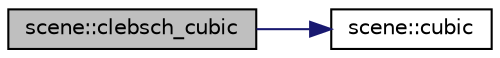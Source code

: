 digraph "scene::clebsch_cubic"
{
  edge [fontname="Helvetica",fontsize="10",labelfontname="Helvetica",labelfontsize="10"];
  node [fontname="Helvetica",fontsize="10",shape=record];
  rankdir="LR";
  Node8 [label="scene::clebsch_cubic",height=0.2,width=0.4,color="black", fillcolor="grey75", style="filled", fontcolor="black"];
  Node8 -> Node9 [color="midnightblue",fontsize="10",style="solid",fontname="Helvetica"];
  Node9 [label="scene::cubic",height=0.2,width=0.4,color="black", fillcolor="white", style="filled",URL="$df/db1/classscene.html#ab010f342eb65fb23ba26f542c46fdbe0"];
}
